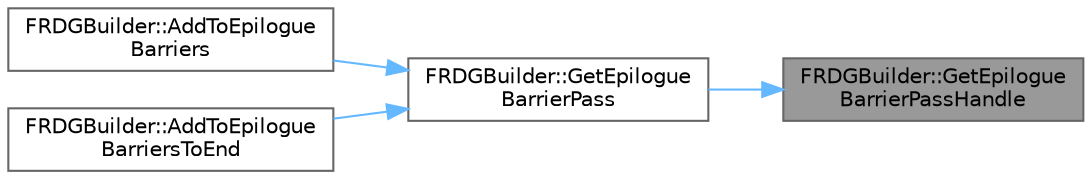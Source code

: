 digraph "FRDGBuilder::GetEpilogueBarrierPassHandle"
{
 // INTERACTIVE_SVG=YES
 // LATEX_PDF_SIZE
  bgcolor="transparent";
  edge [fontname=Helvetica,fontsize=10,labelfontname=Helvetica,labelfontsize=10];
  node [fontname=Helvetica,fontsize=10,shape=box,height=0.2,width=0.4];
  rankdir="RL";
  Node1 [id="Node000001",label="FRDGBuilder::GetEpilogue\lBarrierPassHandle",height=0.2,width=0.4,color="gray40", fillcolor="grey60", style="filled", fontcolor="black",tooltip="Prologue and Epilogue barrier passes are used to plan transitions around RHI render pass merging,..."];
  Node1 -> Node2 [id="edge1_Node000001_Node000002",dir="back",color="steelblue1",style="solid",tooltip=" "];
  Node2 [id="Node000002",label="FRDGBuilder::GetEpilogue\lBarrierPass",height=0.2,width=0.4,color="grey40", fillcolor="white", style="filled",URL="$d5/dac/classFRDGBuilder.html#a54edc8ab6f065083f81c32bf1db47e9d",tooltip=" "];
  Node2 -> Node3 [id="edge2_Node000002_Node000003",dir="back",color="steelblue1",style="solid",tooltip=" "];
  Node3 [id="Node000003",label="FRDGBuilder::AddToEpilogue\lBarriers",height=0.2,width=0.4,color="grey40", fillcolor="white", style="filled",URL="$d5/dac/classFRDGBuilder.html#abf5358dec108deed4598e108ce48f38b",tooltip="Utility function to add an immediate barrier dependency in the epilogue of the provided pass."];
  Node2 -> Node4 [id="edge3_Node000002_Node000004",dir="back",color="steelblue1",style="solid",tooltip=" "];
  Node4 [id="Node000004",label="FRDGBuilder::AddToEpilogue\lBarriersToEnd",height=0.2,width=0.4,color="grey40", fillcolor="white", style="filled",URL="$d5/dac/classFRDGBuilder.html#a2801bce5478a4a55a4dbd5861baac7e1",tooltip="Ends the barrier batch in the epilogue of the provided pass."];
}
